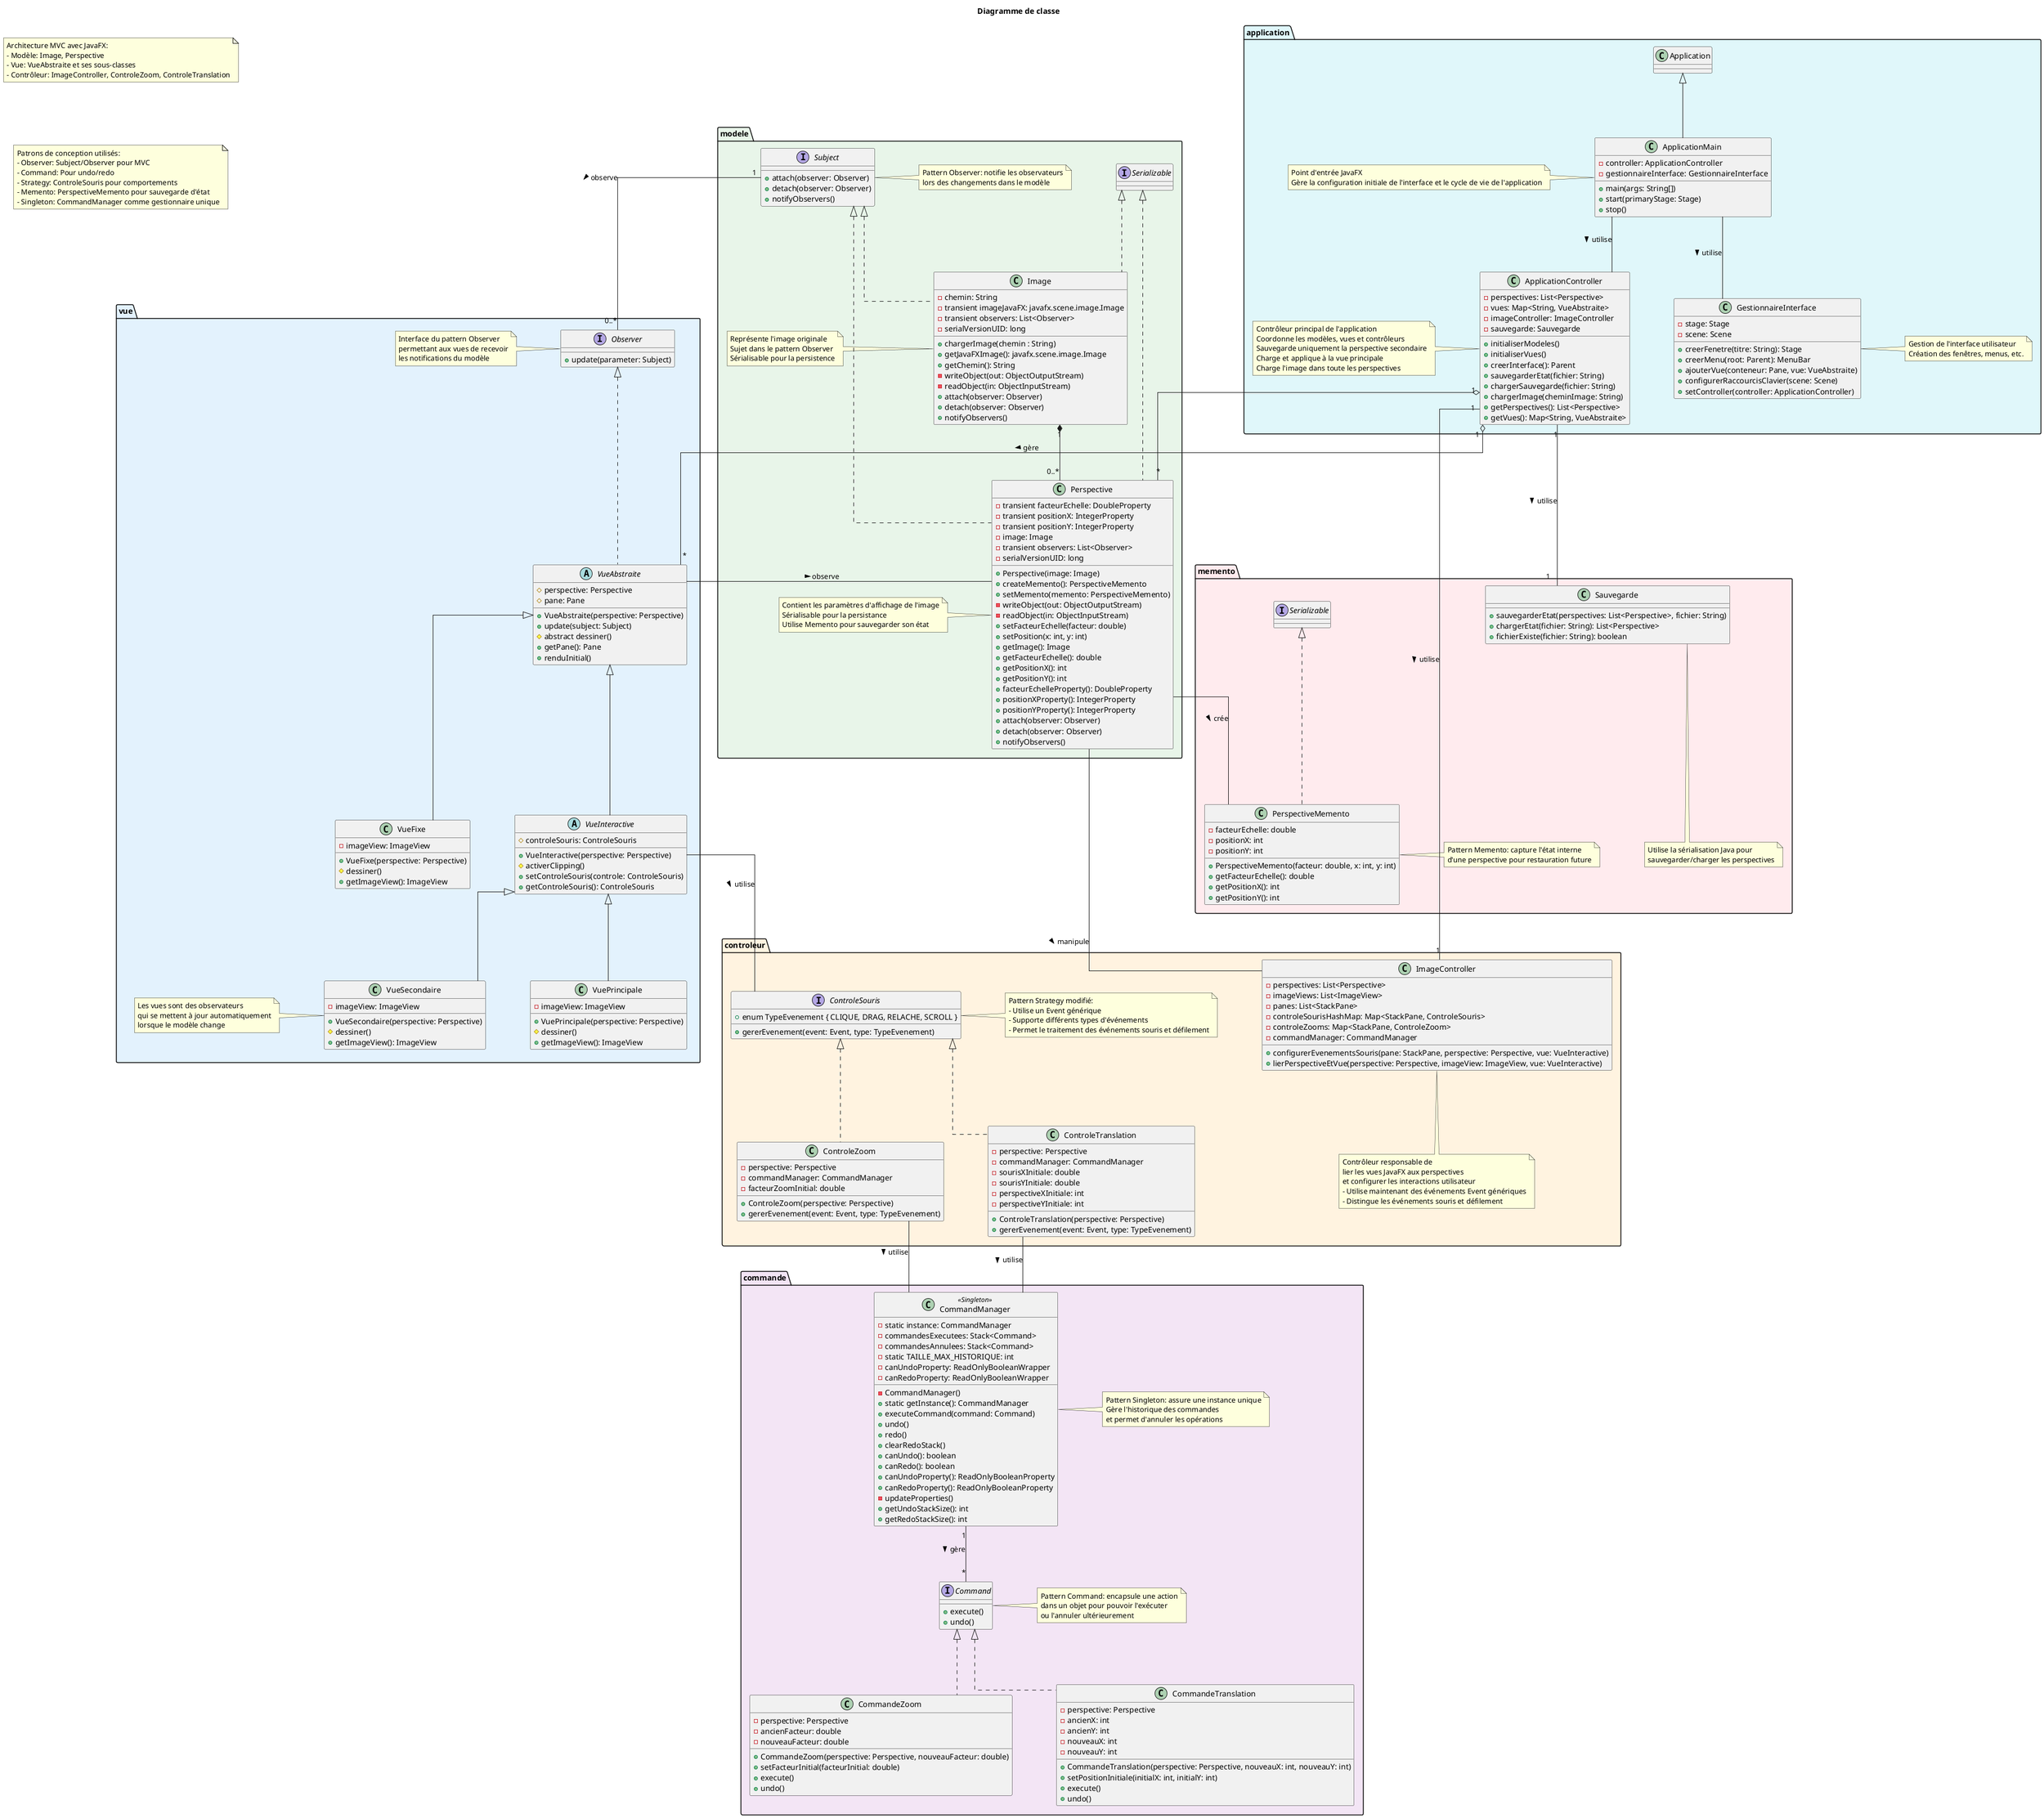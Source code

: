 @startuml
'Architecture MVC avec patrons de conception
title Diagramme de classe

skinparam linetype ortho
skinparam nodesep 80
skinparam ranksep 100
skinparam shadowing false

package "modele" #E8F5E9 {
  class Image implements Subject, Serializable {
    -chemin: String
    -transient imageJavaFX: javafx.scene.image.Image
    -transient observers: List<Observer>
    -serialVersionUID: long
    +chargerImage(chemin : String)
    +getJavaFXImage(): javafx.scene.image.Image
    +getChemin(): String
    -writeObject(out: ObjectOutputStream)
    -readObject(in: ObjectInputStream)
    +attach(observer: Observer)
    +detach(observer: Observer)
    +notifyObservers()
  }
  note left of Image
    Représente l'image originale
    Sujet dans le pattern Observer
    Sérialisable pour la persistence
  endnote

  class Perspective implements Subject, Serializable {
    -transient facteurEchelle: DoubleProperty
    -transient positionX: IntegerProperty
    -transient positionY: IntegerProperty
    -image: Image
    -transient observers: List<Observer>
    -serialVersionUID: long
    +Perspective(image: Image)
    +createMemento(): PerspectiveMemento
    +setMemento(memento: PerspectiveMemento)
    -writeObject(out: ObjectOutputStream)
    -readObject(in: ObjectInputStream)
    +setFacteurEchelle(facteur: double)
    +setPosition(x: int, y: int)
    +getImage(): Image
    +getFacteurEchelle(): double
    +getPositionX(): int
    +getPositionY(): int
    +facteurEchelleProperty(): DoubleProperty
    +positionXProperty(): IntegerProperty
    +positionYProperty(): IntegerProperty
    +attach(observer: Observer)
    +detach(observer: Observer)
    +notifyObservers()
  }
  note left of Perspective
    Contient les paramètres d'affichage de l'image
    Sérialisable pour la persistance
    Utilise Memento pour sauvegarder son état
  endnote

  interface Subject {
    +attach(observer: Observer)
    +detach(observer: Observer)
    +notifyObservers()
  }
  note right of Subject
    Pattern Observer: notifie les observateurs
    lors des changements dans le modèle
  endnote
}

package "vue" #E3F2FD {
  interface Observer {
    +update(parameter: Subject)
  }
  note left of Observer
    Interface du pattern Observer
    permettant aux vues de recevoir
    les notifications du modèle
  endnote

  abstract class VueAbstraite implements Observer {
    #perspective: Perspective
    #pane: Pane
    +VueAbstraite(perspective: Perspective)
    +update(subject: Subject)
    #abstract dessiner()
    +getPane(): Pane
    +renduInitial()
  }

  class VueFixe extends VueAbstraite {
    -imageView: ImageView
    +VueFixe(perspective: Perspective)
    #dessiner()
    +getImageView(): ImageView
  }

  abstract class VueInteractive extends VueAbstraite {
    #controleSouris: ControleSouris
    +VueInteractive(perspective: Perspective)
    #activerClipping()
    +setControleSouris(controle: ControleSouris)
    +getControleSouris(): ControleSouris
  }

  class VuePrincipale extends VueInteractive {
    -imageView: ImageView
    +VuePrincipale(perspective: Perspective)
    #dessiner()
    +getImageView(): ImageView
}

  class VueSecondaire extends VueInteractive {
    -imageView: ImageView
    +VueSecondaire(perspective: Perspective)
    #dessiner()
    +getImageView(): ImageView
  }
  note left of VueSecondaire
    Les vues sont des observateurs
    qui se mettent à jour automatiquement
    lorsque le modèle change
  endnote
}

package "controleur" #FFF3E0 {
  interface ControleSouris {
    +enum TypeEvenement { CLIQUE, DRAG, RELACHE, SCROLL }
    +gererEvenement(event: Event, type: TypeEvenement)
  }
  note right of ControleSouris
    Pattern Strategy modifié:
    - Utilise un Event générique
    - Supporte différents types d'événements
    - Permet le traitement des événements souris et défilement
  endnote

  class ControleZoom {
    -perspective: Perspective
    -commandManager: CommandManager
    -facteurZoomInitial: double
    +ControleZoom(perspective: Perspective)
    +gererEvenement(event: Event, type: TypeEvenement)
  }

  class ControleTranslation {
    -perspective: Perspective
    -commandManager: CommandManager
    -sourisXInitiale: double
    -sourisYInitiale: double
    -perspectiveXInitiale: int
    -perspectiveYInitiale: int
    +ControleTranslation(perspective: Perspective)
    +gererEvenement(event: Event, type: TypeEvenement)
  }

  class ImageController {
    -perspectives: List<Perspective>
    -imageViews: List<ImageView>
    -panes: List<StackPane>
    -controleSourisHashMap: Map<StackPane, ControleSouris>
    -controleZooms: Map<StackPane, ControleZoom>
    -commandManager: CommandManager
    +configurerEvenementsSouris(pane: StackPane, perspective: Perspective, vue: VueInteractive)
    +lierPerspectiveEtVue(perspective: Perspective, imageView: ImageView, vue: VueInteractive)
  }
  note bottom of ImageController
    Contrôleur responsable de
    lier les vues JavaFX aux perspectives
    et configurer les interactions utilisateur
    - Utilise maintenant des événements Event génériques
    - Distingue les événements souris et défilement
  endnote
}

package "commande" #F3E5F5 {
  interface Command {
    +execute()
    +undo()
  }
  note right of Command
    Pattern Command: encapsule une action
    dans un objet pour pouvoir l'exécuter
    ou l'annuler ultérieurement
  endnote

  class CommandeZoom implements Command {
    -perspective: Perspective
    -ancienFacteur: double
    -nouveauFacteur: double
    +CommandeZoom(perspective: Perspective, nouveauFacteur: double)
    +setFacteurInitial(facteurInitial: double)
    +execute()
    +undo()
  }

  class CommandeTranslation implements Command {
    -perspective: Perspective
    -ancienX: int
    -ancienY: int
    -nouveauX: int
    -nouveauY: int
    +CommandeTranslation(perspective: Perspective, nouveauX: int, nouveauY: int)
    +setPositionInitiale(initialX: int, initialY: int)
    +execute()
    +undo()
  }

  class CommandManager << Singleton >> {
    -static instance: CommandManager
    -commandesExecutees: Stack<Command>
    -commandesAnnulees: Stack<Command>
    -static TAILLE_MAX_HISTORIQUE: int
    -canUndoProperty: ReadOnlyBooleanWrapper
    -canRedoProperty: ReadOnlyBooleanWrapper
    -CommandManager()
    +static getInstance(): CommandManager
    +executeCommand(command: Command)
    +undo()
    +redo()
    +clearRedoStack()
    +canUndo(): boolean
    +canRedo(): boolean
    +canUndoProperty(): ReadOnlyBooleanProperty
    +canRedoProperty(): ReadOnlyBooleanProperty
    -updateProperties()
    +getUndoStackSize(): int
    +getRedoStackSize(): int
  }
  note right of CommandManager
    Pattern Singleton: assure une instance unique
    Gère l'historique des commandes
    et permet d'annuler les opérations
  endnote
}

package "memento" #FFEBEE {
  class PerspectiveMemento implements Serializable {
    -facteurEchelle: double
    -positionX: int
    -positionY: int
    +PerspectiveMemento(facteur: double, x: int, y: int)
    +getFacteurEchelle(): double
    +getPositionX(): int
    +getPositionY(): int
  }
  note right of PerspectiveMemento
    Pattern Memento: capture l'état interne
    d'une perspective pour restauration future
  endnote

  class Sauvegarde {
    +sauvegarderEtat(perspectives: List<Perspective>, fichier: String)
    +chargerEtat(fichier: String): List<Perspective>
    +fichierExiste(fichier: String): boolean
  }
  note bottom of Sauvegarde
    Utilise la sérialisation Java pour
    sauvegarder/charger les perspectives
  endnote
}

package "application" #E0F7FA {
  class ApplicationMain extends Application {
    -controller: ApplicationController
    -gestionnaireInterface: GestionnaireInterface
    +main(args: String[])
    +start(primaryStage: Stage)
    +stop()
  }
  note left of ApplicationMain
    Point d'entrée JavaFX
    Gère la configuration initiale de l'interface et le cycle de vie de l'application
  endnote

  class ApplicationController {
    -perspectives: List<Perspective>
    -vues: Map<String, VueAbstraite>
    -imageController: ImageController
    -sauvegarde: Sauvegarde
    +initialiserModeles()
    +initialiserVues()
    +creerInterface(): Parent
    +sauvegarderEtat(fichier: String)
    +chargerSauvegarde(fichier: String)
    +chargerImage(cheminImage: String)
    +getPerspectives(): List<Perspective>
    +getVues(): Map<String, VueAbstraite>
  }
  note left of ApplicationController
    Contrôleur principal de l'application
    Coordonne les modèles, vues et contrôleurs
    Sauvegarde uniquement la perspective secondaire
    Charge et applique à la vue principale
    Charge l'image dans toute les perspectives
  endnote

  class GestionnaireInterface {
    -stage: Stage
    -scene: Scene
    +creerFenetre(titre: String): Stage
    +creerMenu(root: Parent): MenuBar
    +ajouterVue(conteneur: Pane, vue: VueAbstraite)
    +configurerRaccourcisClavier(scene: Scene)
    +setController(controller: ApplicationController)
  }
  note right of GestionnaireInterface
    Gestion de l'interface utilisateur
    Création des fenêtres, menus, etc.
  endnote
}

' Relations
Subject "1" -- "0..*" Observer : observe >
Image "1" *-- "0..*" Perspective
Perspective -- PerspectiveMemento : crée >
VueAbstraite -- Perspective : observe >
VueInteractive -- ControleSouris : utilise >

' Relations de contrôleur
ControleSouris <|.. ControleZoom
ControleSouris <|.. ControleTranslation
CommandManager "1" -- "*" Command : gère >
ControleZoom -- CommandManager : utilise >
ControleTranslation -- CommandManager : utilise >
Perspective -- ImageController : manipule >

' Relations d'application
ApplicationController "1" -- "1" Sauvegarde : utilise >
ApplicationController "1" o-- "*" Perspective
ApplicationController "1" -- "1" ImageController : utilise >
ApplicationController "1" o-- "*" VueAbstraite : gère >
ApplicationMain -- ApplicationController : utilise >
ApplicationMain -- GestionnaireInterface : utilise >

note as N1
Architecture MVC avec JavaFX:
- Modèle: Image, Perspective
- Vue: VueAbstraite et ses sous-classes
- Contrôleur: ImageController, ControleZoom, ControleTranslation
end note

note as N2
Patrons de conception utilisés:
- Observer: Subject/Observer pour MVC
- Command: Pour undo/redo
- Strategy: ControleSouris pour comportements
- Memento: PerspectiveMemento pour sauvegarde d'état
- Singleton: CommandManager comme gestionnaire unique
end note

N1 -[hidden]-> N2
N2 -[hidden]-> vue
@enduml